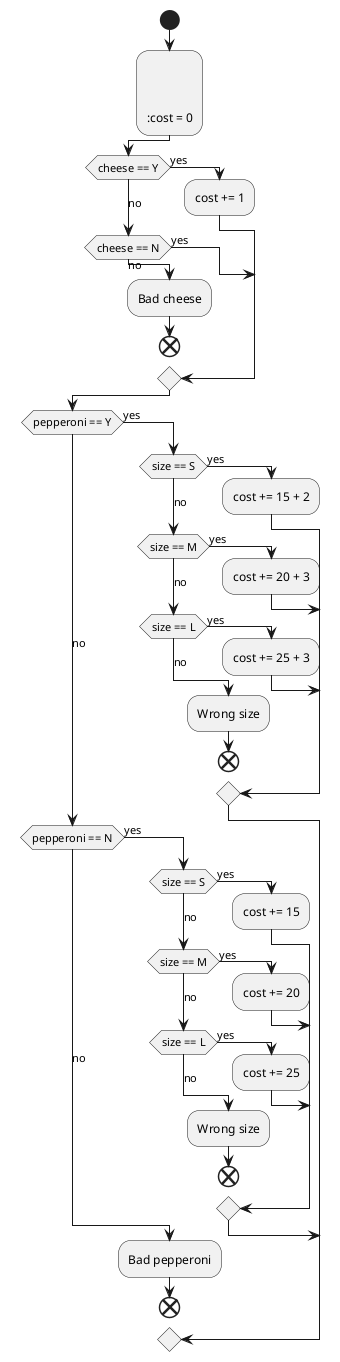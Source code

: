 @startuml name pizza order
!pragma useVerticalIf on
start
:


:cost = 0;
if(cheese == Y) then (yes)
  :cost += 1;
(no) elseif (cheese == N) then (yes)
else (no)
  :Bad cheese;
  end
endif
if (pepperoni == Y) then (yes)
  if (size == S) then (yes)
    :cost += 15 + 2;
  (no) elseif (size == M) then (yes)
    :cost += 20 + 3;
  (no) elseif (size == L) then (yes)
    :cost += 25 + 3;
  else (no)
    :Wrong size;
    end
  endif
(no) elseif (pepperoni == N) then (yes)
  if (size == S) then (yes)
    :cost += 15;
  (no) elseif (size == M) then (yes)
    :cost += 20;
  (no) elseif (size == L) then (yes)
    :cost += 25;
  else (no)
    :Wrong size;
    end
  endif
else (no)
  :Bad pepperoni;
  end
endif
@enduml